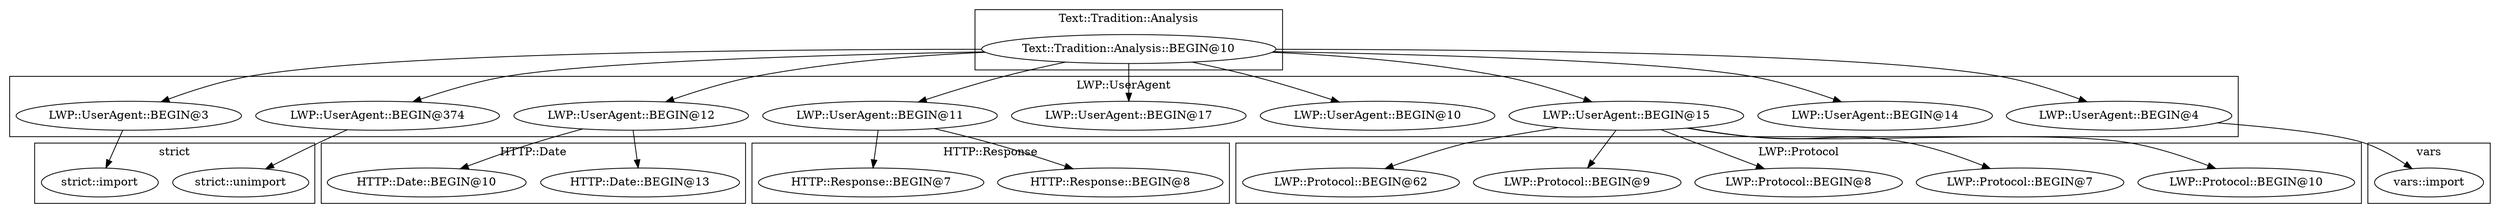 digraph {
graph [overlap=false]
subgraph cluster_LWP_Protocol {
	label="LWP::Protocol";
	"LWP::Protocol::BEGIN@10";
	"LWP::Protocol::BEGIN@7";
	"LWP::Protocol::BEGIN@8";
	"LWP::Protocol::BEGIN@9";
	"LWP::Protocol::BEGIN@62";
}
subgraph cluster_HTTP_Date {
	label="HTTP::Date";
	"HTTP::Date::BEGIN@13";
	"HTTP::Date::BEGIN@10";
}
subgraph cluster_HTTP_Response {
	label="HTTP::Response";
	"HTTP::Response::BEGIN@8";
	"HTTP::Response::BEGIN@7";
}
subgraph cluster_Text_Tradition_Analysis {
	label="Text::Tradition::Analysis";
	"Text::Tradition::Analysis::BEGIN@10";
}
subgraph cluster_LWP_UserAgent {
	label="LWP::UserAgent";
	"LWP::UserAgent::BEGIN@3";
	"LWP::UserAgent::BEGIN@14";
	"LWP::UserAgent::BEGIN@12";
	"LWP::UserAgent::BEGIN@10";
	"LWP::UserAgent::BEGIN@17";
	"LWP::UserAgent::BEGIN@374";
	"LWP::UserAgent::BEGIN@11";
	"LWP::UserAgent::BEGIN@15";
	"LWP::UserAgent::BEGIN@4";
}
subgraph cluster_vars {
	label="vars";
	"vars::import";
}
subgraph cluster_strict {
	label="strict";
	"strict::unimport";
	"strict::import";
}
"Text::Tradition::Analysis::BEGIN@10" -> "LWP::UserAgent::BEGIN@3";
"LWP::UserAgent::BEGIN@11" -> "HTTP::Response::BEGIN@7";
"Text::Tradition::Analysis::BEGIN@10" -> "LWP::UserAgent::BEGIN@374";
"LWP::UserAgent::BEGIN@15" -> "LWP::Protocol::BEGIN@9";
"LWP::UserAgent::BEGIN@15" -> "LWP::Protocol::BEGIN@8";
"LWP::UserAgent::BEGIN@3" -> "strict::import";
"Text::Tradition::Analysis::BEGIN@10" -> "LWP::UserAgent::BEGIN@11";
"LWP::UserAgent::BEGIN@15" -> "LWP::Protocol::BEGIN@7";
"Text::Tradition::Analysis::BEGIN@10" -> "LWP::UserAgent::BEGIN@17";
"Text::Tradition::Analysis::BEGIN@10" -> "LWP::UserAgent::BEGIN@10";
"LWP::UserAgent::BEGIN@374" -> "strict::unimport";
"LWP::UserAgent::BEGIN@12" -> "HTTP::Date::BEGIN@13";
"LWP::UserAgent::BEGIN@4" -> "vars::import";
"LWP::UserAgent::BEGIN@15" -> "LWP::Protocol::BEGIN@10";
"LWP::UserAgent::BEGIN@11" -> "HTTP::Response::BEGIN@8";
"Text::Tradition::Analysis::BEGIN@10" -> "LWP::UserAgent::BEGIN@15";
"Text::Tradition::Analysis::BEGIN@10" -> "LWP::UserAgent::BEGIN@14";
"Text::Tradition::Analysis::BEGIN@10" -> "LWP::UserAgent::BEGIN@4";
"Text::Tradition::Analysis::BEGIN@10" -> "LWP::UserAgent::BEGIN@12";
"LWP::UserAgent::BEGIN@12" -> "HTTP::Date::BEGIN@10";
"LWP::UserAgent::BEGIN@15" -> "LWP::Protocol::BEGIN@62";
}

